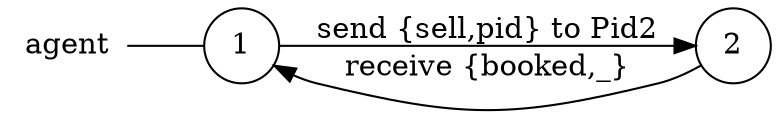 digraph agent {
	rankdir="LR";
	n_0 [label="agent", shape="plaintext"];
	n_1 [id="1", shape=circle, label="1"];
	n_0 -> n_1 [arrowhead=none];
	n_2 [id="3", shape=circle, label="2"];

	n_2 -> n_1 [id="[$e|3]", label="receive {booked,_}"];
	n_1 -> n_2 [id="[$e|1]", label="send {sell,pid} to Pid2"];
}
